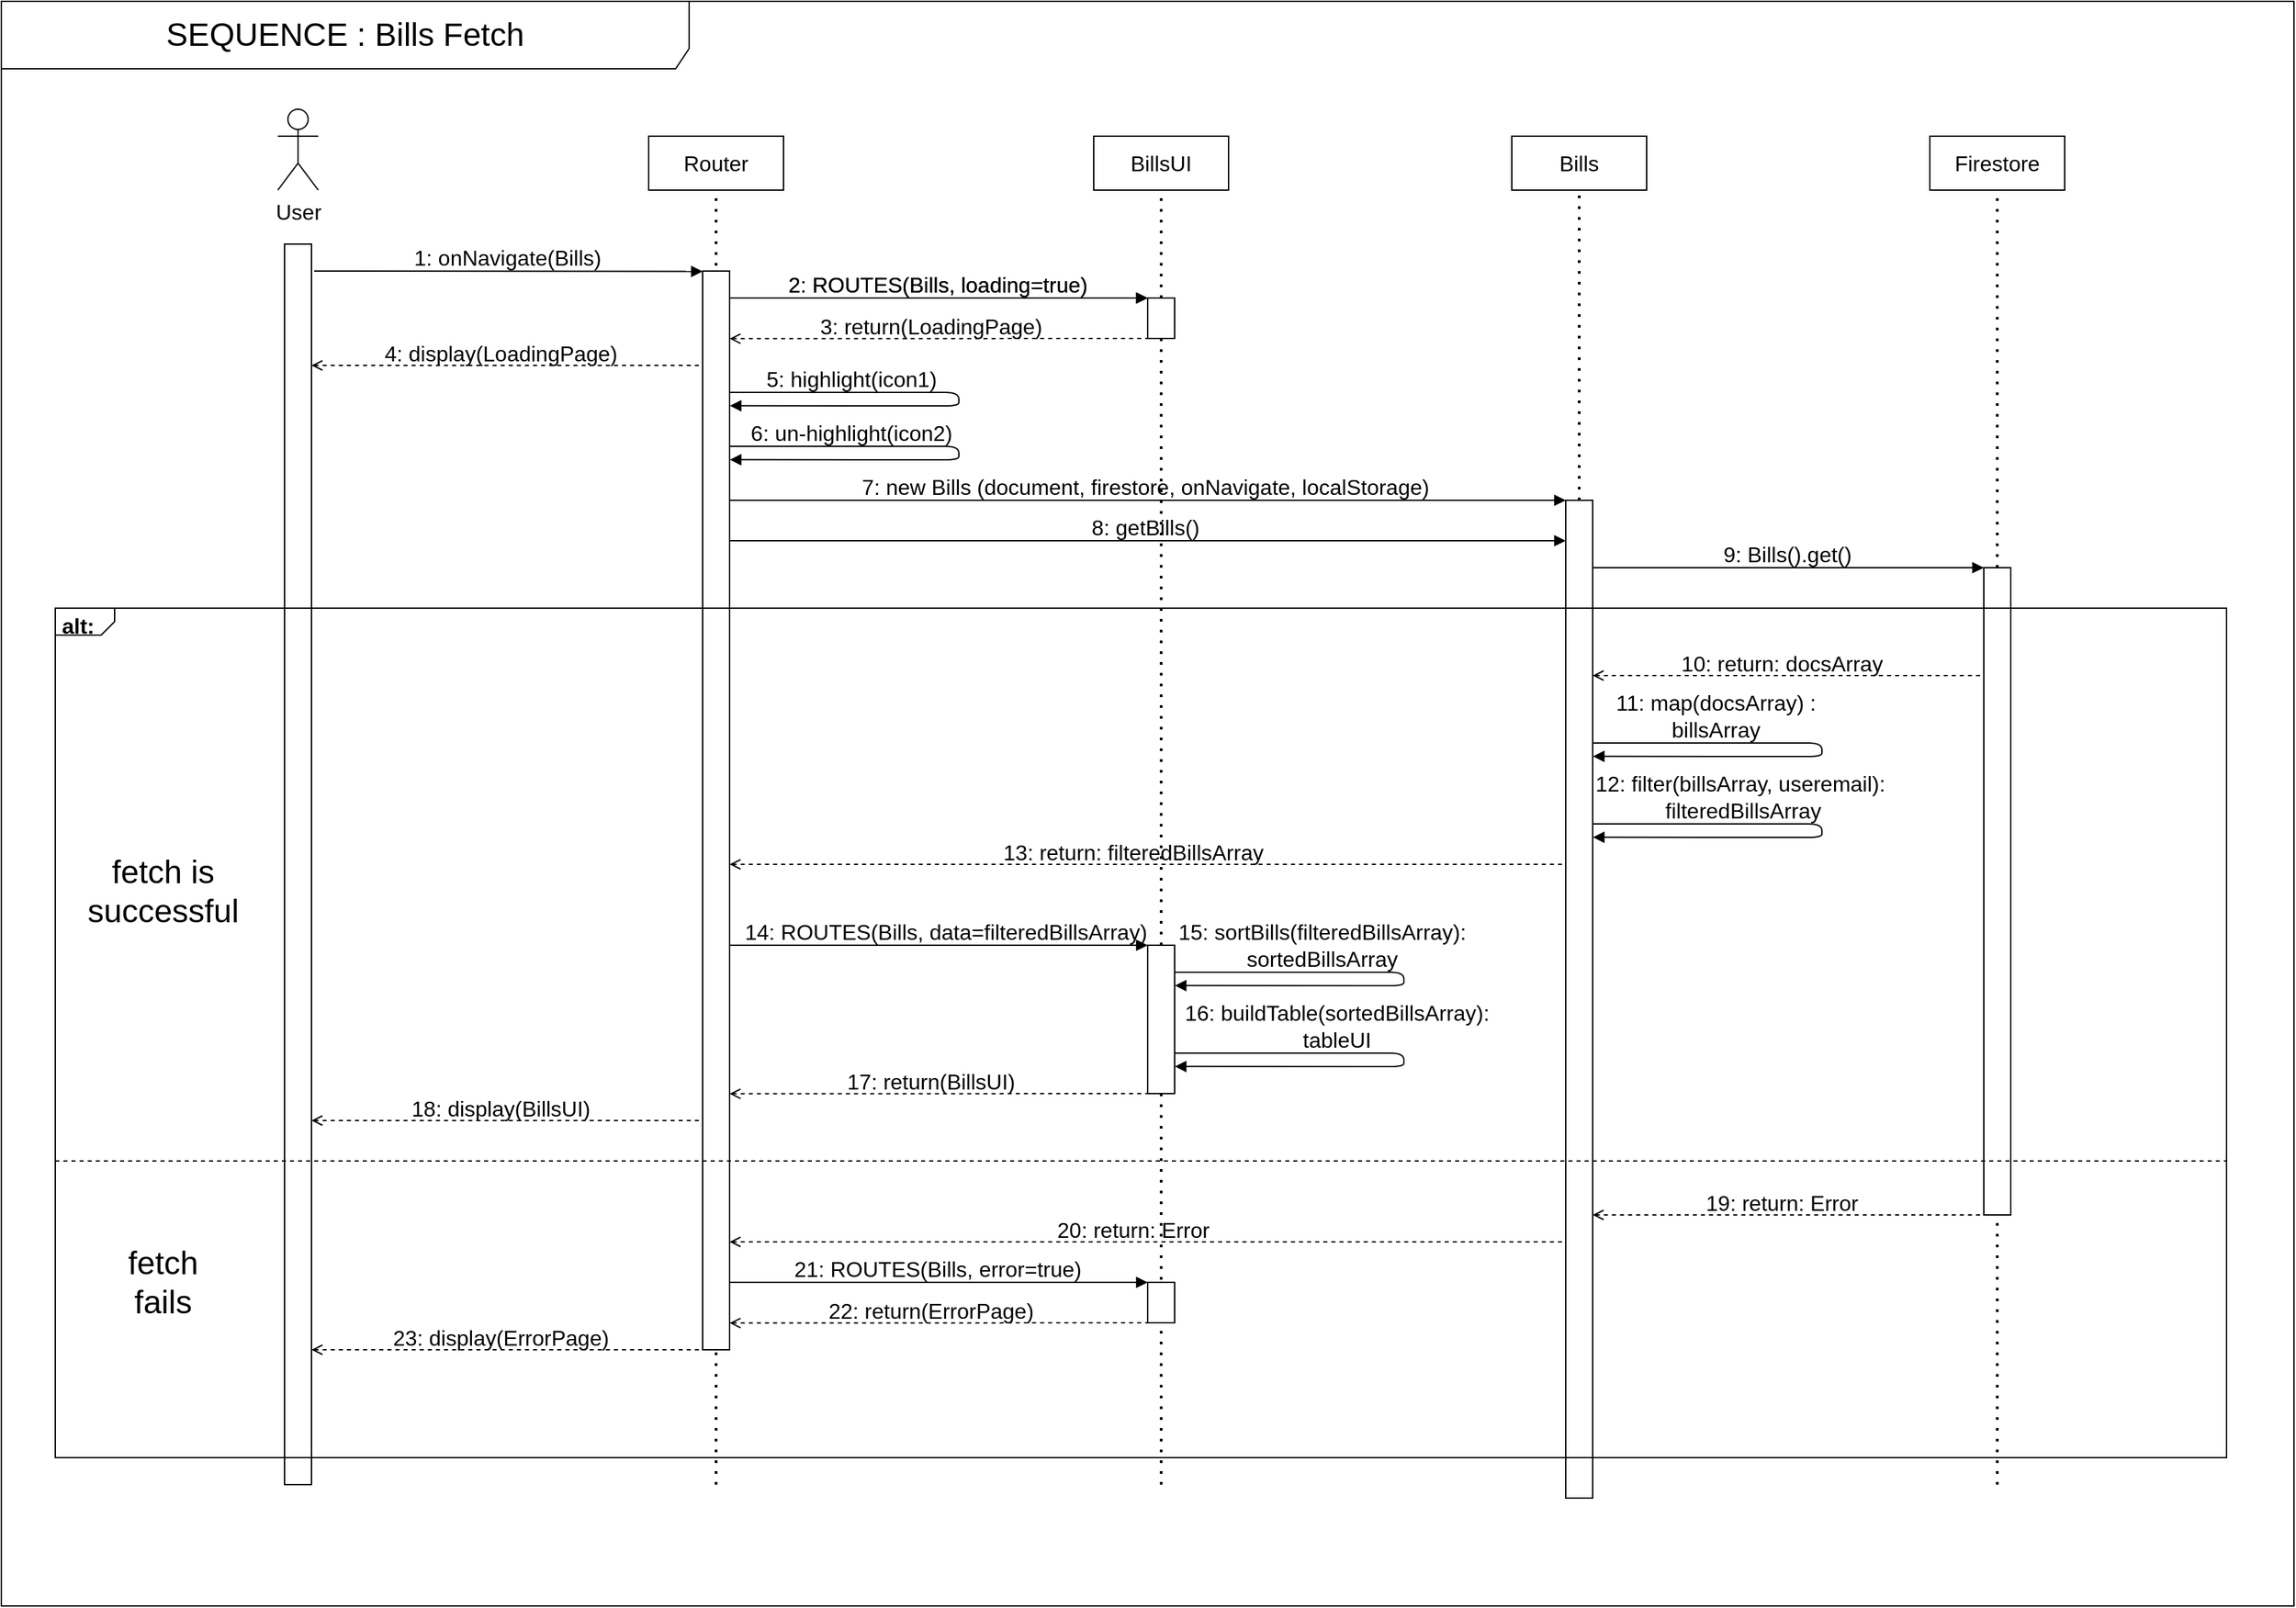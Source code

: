 <mxfile>
    <diagram name="Bills-fetch" id="aCVcKWmAXd1vZPHAs0wq">
        <mxGraphModel dx="2648" dy="1826" grid="1" gridSize="10" guides="1" tooltips="1" connect="1" arrows="1" fold="1" page="0" pageScale="1" pageWidth="827" pageHeight="1169" math="0" shadow="0">
            <root>
                <mxCell id="gkQcyCeEjd9TKuvPlsU2-0"/>
                <mxCell id="gkQcyCeEjd9TKuvPlsU2-1" parent="gkQcyCeEjd9TKuvPlsU2-0"/>
                <mxCell id="gkQcyCeEjd9TKuvPlsU2-3" value="" style="endArrow=none;dashed=1;html=1;dashPattern=1 3;strokeWidth=2;fontSize=16;entryX=0.5;entryY=1;entryDx=0;entryDy=0;exitX=0.5;exitY=1;exitDx=0;exitDy=0;" edge="1" parent="gkQcyCeEjd9TKuvPlsU2-1" source="TjpcAfaxa1mY88FZ7-ma-4">
                    <mxGeometry width="50" height="50" relative="1" as="geometry">
                        <mxPoint x="1330" y="1040" as="sourcePoint"/>
                        <mxPoint x="1330" y="81.0" as="targetPoint"/>
                    </mxGeometry>
                </mxCell>
                <mxCell id="gkQcyCeEjd9TKuvPlsU2-6" value="" style="endArrow=none;dashed=1;html=1;dashPattern=1 3;strokeWidth=2;fontSize=16;entryX=0.5;entryY=1;entryDx=0;entryDy=0;" edge="1" parent="gkQcyCeEjd9TKuvPlsU2-1" target="gkQcyCeEjd9TKuvPlsU2-9">
                    <mxGeometry width="50" height="50" relative="1" as="geometry">
                        <mxPoint x="380" y="1040" as="sourcePoint"/>
                        <mxPoint x="470" y="230" as="targetPoint"/>
                    </mxGeometry>
                </mxCell>
                <mxCell id="gkQcyCeEjd9TKuvPlsU2-7" value="" style="rounded=0;whiteSpace=wrap;html=1;" vertex="1" parent="gkQcyCeEjd9TKuvPlsU2-1">
                    <mxGeometry x="60" y="120" width="20" height="920" as="geometry"/>
                </mxCell>
                <mxCell id="gkQcyCeEjd9TKuvPlsU2-13" value="" style="rounded=0;whiteSpace=wrap;html=1;" vertex="1" parent="gkQcyCeEjd9TKuvPlsU2-1">
                    <mxGeometry x="370" y="140" width="20" height="800" as="geometry"/>
                </mxCell>
                <mxCell id="gkQcyCeEjd9TKuvPlsU2-57" value="" style="rounded=0;whiteSpace=wrap;html=1;" vertex="1" parent="gkQcyCeEjd9TKuvPlsU2-1">
                    <mxGeometry x="1010" y="310" width="20" height="740" as="geometry"/>
                </mxCell>
                <mxCell id="TjpcAfaxa1mY88FZ7-ma-4" value="" style="rounded=0;whiteSpace=wrap;html=1;" vertex="1" parent="gkQcyCeEjd9TKuvPlsU2-1">
                    <mxGeometry x="1320" y="360" width="20" height="480" as="geometry"/>
                </mxCell>
                <mxCell id="gkQcyCeEjd9TKuvPlsU2-2" value="SEQUENCE : Bills Fetch" style="shape=umlFrame;whiteSpace=wrap;html=1;fillColor=none;fontSize=24;width=510;height=50;connectable=0;allowArrows=0;labelBackgroundColor=none;" vertex="1" parent="gkQcyCeEjd9TKuvPlsU2-1">
                    <mxGeometry x="-150" y="-60" width="1700" height="1190" as="geometry"/>
                </mxCell>
                <mxCell id="ihu14AswadV1YmAAInn0-0" value="&lt;p style=&quot;margin: 0px ; margin-top: 4px ; margin-left: 5px ; text-align: left&quot;&gt;&lt;b&gt;alt:&amp;nbsp;&lt;/b&gt;&lt;/p&gt;" style="html=1;shape=mxgraph.sysml.package;overflow=fill;labelX=44;align=left;spacingLeft=5;verticalAlign=top;spacingTop=-3;fontSize=16;fillColor=none;connectable=0;allowArrows=0;" vertex="1" parent="gkQcyCeEjd9TKuvPlsU2-1">
                    <mxGeometry x="-110" y="390" width="1610" height="630" as="geometry"/>
                </mxCell>
                <mxCell id="gkQcyCeEjd9TKuvPlsU2-8" value="User" style="shape=umlActor;verticalLabelPosition=bottom;verticalAlign=top;html=1;outlineConnect=0;fontSize=16;" vertex="1" parent="gkQcyCeEjd9TKuvPlsU2-1">
                    <mxGeometry x="55" y="20" width="30" height="60" as="geometry"/>
                </mxCell>
                <mxCell id="gkQcyCeEjd9TKuvPlsU2-9" value="Router" style="rounded=0;whiteSpace=wrap;html=1;fontSize=16;" vertex="1" parent="gkQcyCeEjd9TKuvPlsU2-1">
                    <mxGeometry x="330" y="40" width="100" height="40" as="geometry"/>
                </mxCell>
                <mxCell id="gkQcyCeEjd9TKuvPlsU2-10" value="BillsUI" style="rounded=0;whiteSpace=wrap;html=1;fontSize=16;" vertex="1" parent="gkQcyCeEjd9TKuvPlsU2-1">
                    <mxGeometry x="660" y="40" width="100" height="40" as="geometry"/>
                </mxCell>
                <mxCell id="gkQcyCeEjd9TKuvPlsU2-11" value="" style="endArrow=none;dashed=1;html=1;dashPattern=1 3;strokeWidth=2;fontSize=16;entryX=0.5;entryY=1;entryDx=0;entryDy=0;" edge="1" parent="gkQcyCeEjd9TKuvPlsU2-1">
                    <mxGeometry width="50" height="50" relative="1" as="geometry">
                        <mxPoint x="710" y="1040" as="sourcePoint"/>
                        <mxPoint x="710" y="81" as="targetPoint"/>
                    </mxGeometry>
                </mxCell>
                <mxCell id="gkQcyCeEjd9TKuvPlsU2-12" value="1: onNavigate(Bills)" style="endArrow=block;html=1;fontSize=16;labelBackgroundColor=none;entryX=0;entryY=0.143;entryDx=0;entryDy=0;entryPerimeter=0;endFill=1;" edge="1" parent="gkQcyCeEjd9TKuvPlsU2-1">
                    <mxGeometry x="-0.006" y="10" width="50" height="50" relative="1" as="geometry">
                        <mxPoint x="82" y="140" as="sourcePoint"/>
                        <mxPoint x="370" y="140.3" as="targetPoint"/>
                        <mxPoint as="offset"/>
                    </mxGeometry>
                </mxCell>
                <mxCell id="gkQcyCeEjd9TKuvPlsU2-14" value="" style="rounded=0;whiteSpace=wrap;html=1;" vertex="1" parent="gkQcyCeEjd9TKuvPlsU2-1">
                    <mxGeometry x="700" y="160" width="20" height="30" as="geometry"/>
                </mxCell>
                <mxCell id="gkQcyCeEjd9TKuvPlsU2-19" value="Bills" style="rounded=0;whiteSpace=wrap;html=1;fontSize=16;" vertex="1" parent="gkQcyCeEjd9TKuvPlsU2-1">
                    <mxGeometry x="970" y="40" width="100" height="40" as="geometry"/>
                </mxCell>
                <mxCell id="gkQcyCeEjd9TKuvPlsU2-20" value="" style="endArrow=none;dashed=1;html=1;dashPattern=1 3;strokeWidth=2;fontSize=16;entryX=0.5;entryY=1;entryDx=0;entryDy=0;" edge="1" parent="gkQcyCeEjd9TKuvPlsU2-1" source="gkQcyCeEjd9TKuvPlsU2-57">
                    <mxGeometry width="50" height="50" relative="1" as="geometry">
                        <mxPoint x="1020" y="940" as="sourcePoint"/>
                        <mxPoint x="1020" y="81.0" as="targetPoint"/>
                    </mxGeometry>
                </mxCell>
                <mxCell id="gkQcyCeEjd9TKuvPlsU2-21" value="Firestore" style="rounded=0;whiteSpace=wrap;html=1;fontSize=16;" vertex="1" parent="gkQcyCeEjd9TKuvPlsU2-1">
                    <mxGeometry x="1280" y="40" width="100" height="40" as="geometry"/>
                </mxCell>
                <mxCell id="gkQcyCeEjd9TKuvPlsU2-22" value="2: ROUTES(Bills, loading=true)" style="endArrow=block;html=1;fontSize=16;labelBackgroundColor=none;endFill=1;" edge="1" parent="gkQcyCeEjd9TKuvPlsU2-1">
                    <mxGeometry x="-0.006" y="10" width="50" height="50" relative="1" as="geometry">
                        <mxPoint x="390" y="160" as="sourcePoint"/>
                        <mxPoint x="700" y="160" as="targetPoint"/>
                        <mxPoint as="offset"/>
                    </mxGeometry>
                </mxCell>
                <mxCell id="gkQcyCeEjd9TKuvPlsU2-58" value="" style="endArrow=none;dashed=1;html=1;dashPattern=1 3;strokeWidth=2;fontSize=16;entryX=0.5;entryY=1;entryDx=0;entryDy=0;" edge="1" parent="gkQcyCeEjd9TKuvPlsU2-1" target="gkQcyCeEjd9TKuvPlsU2-57">
                    <mxGeometry width="50" height="50" relative="1" as="geometry">
                        <mxPoint x="1020" y="1050" as="sourcePoint"/>
                        <mxPoint x="1020" y="81.0" as="targetPoint"/>
                    </mxGeometry>
                </mxCell>
                <mxCell id="6xlmYMKB8B46djS7HZwK-0" value="3: return(LoadingPage)" style="endArrow=none;html=1;fontSize=16;labelBackgroundColor=none;endFill=0;startArrow=open;startFill=0;dashed=1;" edge="1" parent="gkQcyCeEjd9TKuvPlsU2-1">
                    <mxGeometry x="-0.032" y="9" width="50" height="50" relative="1" as="geometry">
                        <mxPoint x="390" y="190.18" as="sourcePoint"/>
                        <mxPoint x="700" y="190" as="targetPoint"/>
                        <mxPoint x="-1" as="offset"/>
                    </mxGeometry>
                </mxCell>
                <mxCell id="6xlmYMKB8B46djS7HZwK-2" value="4: display(LoadingPage)" style="endArrow=none;html=1;fontSize=16;labelBackgroundColor=none;endFill=0;startArrow=open;startFill=0;dashed=1;" edge="1" parent="gkQcyCeEjd9TKuvPlsU2-1">
                    <mxGeometry x="-0.032" y="9" width="50" height="50" relative="1" as="geometry">
                        <mxPoint x="80" y="210" as="sourcePoint"/>
                        <mxPoint x="370" y="210" as="targetPoint"/>
                        <mxPoint x="-1" as="offset"/>
                    </mxGeometry>
                </mxCell>
                <mxCell id="TjpcAfaxa1mY88FZ7-ma-0" value="5: highlight(icon1)" style="endArrow=block;html=1;fontSize=16;exitX=1;exitY=0.25;exitDx=0;exitDy=0;labelBackgroundColor=none;entryX=1.008;entryY=0.399;entryDx=0;entryDy=0;endFill=1;entryPerimeter=0;" edge="1" parent="gkQcyCeEjd9TKuvPlsU2-1">
                    <mxGeometry x="-0.485" y="10" width="50" height="50" relative="1" as="geometry">
                        <mxPoint x="390" y="230" as="sourcePoint"/>
                        <mxPoint x="390.16" y="239.9" as="targetPoint"/>
                        <mxPoint as="offset"/>
                        <Array as="points">
                            <mxPoint x="560" y="230"/>
                            <mxPoint x="560" y="240"/>
                        </Array>
                    </mxGeometry>
                </mxCell>
                <mxCell id="TjpcAfaxa1mY88FZ7-ma-1" value="6: un-highlight(icon2)" style="endArrow=block;html=1;fontSize=16;exitX=1;exitY=0.25;exitDx=0;exitDy=0;labelBackgroundColor=none;entryX=1.008;entryY=0.399;entryDx=0;entryDy=0;endFill=1;entryPerimeter=0;" edge="1" parent="gkQcyCeEjd9TKuvPlsU2-1">
                    <mxGeometry x="-0.485" y="10" width="50" height="50" relative="1" as="geometry">
                        <mxPoint x="390" y="270" as="sourcePoint"/>
                        <mxPoint x="390.16" y="279.9" as="targetPoint"/>
                        <mxPoint as="offset"/>
                        <Array as="points">
                            <mxPoint x="560" y="270"/>
                            <mxPoint x="560" y="280"/>
                        </Array>
                    </mxGeometry>
                </mxCell>
                <mxCell id="TjpcAfaxa1mY88FZ7-ma-2" value="7: new Bills (document, firestore, onNavigate, localStorage)" style="endArrow=block;html=1;fontSize=16;labelBackgroundColor=none;endFill=1;" edge="1" parent="gkQcyCeEjd9TKuvPlsU2-1">
                    <mxGeometry x="-0.006" y="10" width="50" height="50" relative="1" as="geometry">
                        <mxPoint x="390" y="310" as="sourcePoint"/>
                        <mxPoint x="1010" y="310" as="targetPoint"/>
                        <mxPoint as="offset"/>
                    </mxGeometry>
                </mxCell>
                <mxCell id="TjpcAfaxa1mY88FZ7-ma-3" value="8: getBills()" style="endArrow=block;html=1;fontSize=16;labelBackgroundColor=none;endFill=1;" edge="1" parent="gkQcyCeEjd9TKuvPlsU2-1">
                    <mxGeometry x="-0.006" y="10" width="50" height="50" relative="1" as="geometry">
                        <mxPoint x="390" y="340" as="sourcePoint"/>
                        <mxPoint x="1010" y="340" as="targetPoint"/>
                        <mxPoint as="offset"/>
                    </mxGeometry>
                </mxCell>
                <mxCell id="TjpcAfaxa1mY88FZ7-ma-5" value="" style="endArrow=none;dashed=1;html=1;dashPattern=1 3;strokeWidth=2;fontSize=16;entryX=0.5;entryY=1;entryDx=0;entryDy=0;exitX=0.5;exitY=1;exitDx=0;exitDy=0;" edge="1" parent="gkQcyCeEjd9TKuvPlsU2-1" target="TjpcAfaxa1mY88FZ7-ma-4">
                    <mxGeometry width="50" height="50" relative="1" as="geometry">
                        <mxPoint x="1330" y="1040" as="sourcePoint"/>
                        <mxPoint x="1330" y="81.0" as="targetPoint"/>
                    </mxGeometry>
                </mxCell>
                <mxCell id="TjpcAfaxa1mY88FZ7-ma-7" value="10: return: docsArray" style="endArrow=none;html=1;fontSize=16;labelBackgroundColor=none;endFill=0;startArrow=open;startFill=0;dashed=1;" edge="1" parent="gkQcyCeEjd9TKuvPlsU2-1">
                    <mxGeometry x="-0.032" y="9" width="50" height="50" relative="1" as="geometry">
                        <mxPoint x="1030" y="440" as="sourcePoint"/>
                        <mxPoint x="1320" y="440" as="targetPoint"/>
                        <mxPoint x="-1" as="offset"/>
                    </mxGeometry>
                </mxCell>
                <mxCell id="TjpcAfaxa1mY88FZ7-ma-8" value="9: Bills().get()" style="endArrow=block;html=1;fontSize=16;labelBackgroundColor=none;endFill=1;" edge="1" parent="gkQcyCeEjd9TKuvPlsU2-1">
                    <mxGeometry x="-0.006" y="10" width="50" height="50" relative="1" as="geometry">
                        <mxPoint x="1030" y="360" as="sourcePoint"/>
                        <mxPoint x="1320" y="360" as="targetPoint"/>
                        <mxPoint as="offset"/>
                    </mxGeometry>
                </mxCell>
                <mxCell id="TjpcAfaxa1mY88FZ7-ma-9" value="11: map(docsArray) :&lt;br&gt;billsArray" style="endArrow=block;html=1;fontSize=16;exitX=1;exitY=0.25;exitDx=0;exitDy=0;labelBackgroundColor=none;entryX=1.008;entryY=0.399;entryDx=0;entryDy=0;endFill=1;entryPerimeter=0;" edge="1" parent="gkQcyCeEjd9TKuvPlsU2-1">
                    <mxGeometry x="-0.485" y="20" width="50" height="50" relative="1" as="geometry">
                        <mxPoint x="1030" y="490" as="sourcePoint"/>
                        <mxPoint x="1030.16" y="499.9" as="targetPoint"/>
                        <mxPoint x="1" as="offset"/>
                        <Array as="points">
                            <mxPoint x="1200" y="490"/>
                            <mxPoint x="1200" y="500"/>
                        </Array>
                    </mxGeometry>
                </mxCell>
                <mxCell id="TjpcAfaxa1mY88FZ7-ma-10" value="12: filter(billsArray, useremail):&lt;br&gt;&amp;nbsp;filteredBillsArray" style="endArrow=block;html=1;fontSize=16;exitX=1;exitY=0.25;exitDx=0;exitDy=0;labelBackgroundColor=none;entryX=1.008;entryY=0.399;entryDx=0;entryDy=0;endFill=1;entryPerimeter=0;" edge="1" parent="gkQcyCeEjd9TKuvPlsU2-1">
                    <mxGeometry x="-0.371" y="20" width="50" height="50" relative="1" as="geometry">
                        <mxPoint x="1030" y="550" as="sourcePoint"/>
                        <mxPoint x="1030.16" y="559.9" as="targetPoint"/>
                        <mxPoint x="-1" as="offset"/>
                        <Array as="points">
                            <mxPoint x="1200" y="550"/>
                            <mxPoint x="1200" y="560"/>
                        </Array>
                    </mxGeometry>
                </mxCell>
                <mxCell id="g9K8S_amUMdCwNFknbxP-0" value="13: return: filteredBillsArray" style="endArrow=none;html=1;fontSize=16;labelBackgroundColor=none;endFill=0;startArrow=open;startFill=0;dashed=1;" edge="1" parent="gkQcyCeEjd9TKuvPlsU2-1">
                    <mxGeometry x="-0.032" y="9" width="50" height="50" relative="1" as="geometry">
                        <mxPoint x="390" y="580" as="sourcePoint"/>
                        <mxPoint x="1010" y="580" as="targetPoint"/>
                        <mxPoint x="-1" as="offset"/>
                    </mxGeometry>
                </mxCell>
                <mxCell id="g9K8S_amUMdCwNFknbxP-1" value="" style="rounded=0;whiteSpace=wrap;html=1;" vertex="1" parent="gkQcyCeEjd9TKuvPlsU2-1">
                    <mxGeometry x="700" y="640" width="20" height="110" as="geometry"/>
                </mxCell>
                <mxCell id="g9K8S_amUMdCwNFknbxP-2" value="14: ROUTES(Bills, data=filteredBillsArray)" style="endArrow=block;html=1;fontSize=16;labelBackgroundColor=none;endFill=1;" edge="1" parent="gkQcyCeEjd9TKuvPlsU2-1">
                    <mxGeometry x="0.032" y="10" width="50" height="50" relative="1" as="geometry">
                        <mxPoint x="390" y="640.0" as="sourcePoint"/>
                        <mxPoint x="700" y="640.0" as="targetPoint"/>
                        <mxPoint as="offset"/>
                    </mxGeometry>
                </mxCell>
                <mxCell id="g9K8S_amUMdCwNFknbxP-3" value="17: return(BillsUI)" style="endArrow=none;html=1;fontSize=16;labelBackgroundColor=none;endFill=0;startArrow=open;startFill=0;dashed=1;" edge="1" parent="gkQcyCeEjd9TKuvPlsU2-1">
                    <mxGeometry x="-0.032" y="9" width="50" height="50" relative="1" as="geometry">
                        <mxPoint x="390" y="750.18" as="sourcePoint"/>
                        <mxPoint x="700" y="750.0" as="targetPoint"/>
                        <mxPoint x="-1" as="offset"/>
                    </mxGeometry>
                </mxCell>
                <mxCell id="g9K8S_amUMdCwNFknbxP-5" value="15: sortBills(filteredBillsArray):&lt;br&gt;sortedBillsArray" style="endArrow=block;html=1;fontSize=16;exitX=1;exitY=0.25;exitDx=0;exitDy=0;labelBackgroundColor=none;entryX=1.008;entryY=0.399;entryDx=0;entryDy=0;endFill=1;entryPerimeter=0;" edge="1" parent="gkQcyCeEjd9TKuvPlsU2-1">
                    <mxGeometry x="-0.371" y="20" width="50" height="50" relative="1" as="geometry">
                        <mxPoint x="720" y="660.0" as="sourcePoint"/>
                        <mxPoint x="720.16" y="669.9" as="targetPoint"/>
                        <mxPoint x="-1" as="offset"/>
                        <Array as="points">
                            <mxPoint x="890" y="660"/>
                            <mxPoint x="890" y="670"/>
                        </Array>
                    </mxGeometry>
                </mxCell>
                <mxCell id="g9K8S_amUMdCwNFknbxP-6" value="16: buildTable(sortedBillsArray):&lt;br&gt;tableUI" style="endArrow=block;html=1;fontSize=16;exitX=1;exitY=0.25;exitDx=0;exitDy=0;labelBackgroundColor=none;entryX=1.008;entryY=0.399;entryDx=0;entryDy=0;endFill=1;entryPerimeter=0;" edge="1" parent="gkQcyCeEjd9TKuvPlsU2-1">
                    <mxGeometry x="-0.314" y="20" width="50" height="50" relative="1" as="geometry">
                        <mxPoint x="720" y="720" as="sourcePoint"/>
                        <mxPoint x="720.16" y="729.9" as="targetPoint"/>
                        <mxPoint as="offset"/>
                        <Array as="points">
                            <mxPoint x="890" y="720"/>
                            <mxPoint x="890" y="730"/>
                        </Array>
                    </mxGeometry>
                </mxCell>
                <mxCell id="g9K8S_amUMdCwNFknbxP-7" value="18: display(BillsUI)" style="endArrow=none;html=1;fontSize=16;labelBackgroundColor=none;endFill=0;startArrow=open;startFill=0;dashed=1;" edge="1" parent="gkQcyCeEjd9TKuvPlsU2-1">
                    <mxGeometry x="-0.032" y="9" width="50" height="50" relative="1" as="geometry">
                        <mxPoint x="80" y="770" as="sourcePoint"/>
                        <mxPoint x="370" y="770" as="targetPoint"/>
                        <mxPoint x="-1" as="offset"/>
                    </mxGeometry>
                </mxCell>
                <mxCell id="g9K8S_amUMdCwNFknbxP-10" value="19: return: Error" style="endArrow=none;html=1;fontSize=16;labelBackgroundColor=none;endFill=0;startArrow=open;startFill=0;dashed=1;" edge="1" parent="gkQcyCeEjd9TKuvPlsU2-1">
                    <mxGeometry x="-0.032" y="9" width="50" height="50" relative="1" as="geometry">
                        <mxPoint x="1030" y="840" as="sourcePoint"/>
                        <mxPoint x="1320" y="840" as="targetPoint"/>
                        <mxPoint x="-1" as="offset"/>
                    </mxGeometry>
                </mxCell>
                <mxCell id="g9K8S_amUMdCwNFknbxP-11" value="20: return: Error" style="endArrow=none;html=1;fontSize=16;labelBackgroundColor=none;endFill=0;startArrow=open;startFill=0;dashed=1;" edge="1" parent="gkQcyCeEjd9TKuvPlsU2-1">
                    <mxGeometry x="-0.032" y="9" width="50" height="50" relative="1" as="geometry">
                        <mxPoint x="390" y="860" as="sourcePoint"/>
                        <mxPoint x="1010" y="860" as="targetPoint"/>
                        <mxPoint x="-1" as="offset"/>
                    </mxGeometry>
                </mxCell>
                <mxCell id="g9K8S_amUMdCwNFknbxP-13" value="2: ROUTES(Bills, loading=true)" style="endArrow=block;html=1;fontSize=16;labelBackgroundColor=none;endFill=1;" edge="1" parent="gkQcyCeEjd9TKuvPlsU2-1">
                    <mxGeometry x="-0.006" y="10" width="50" height="50" relative="1" as="geometry">
                        <mxPoint x="390" y="160" as="sourcePoint"/>
                        <mxPoint x="700" y="160" as="targetPoint"/>
                        <mxPoint as="offset"/>
                    </mxGeometry>
                </mxCell>
                <mxCell id="g9K8S_amUMdCwNFknbxP-14" value="" style="rounded=0;whiteSpace=wrap;html=1;" vertex="1" parent="gkQcyCeEjd9TKuvPlsU2-1">
                    <mxGeometry x="700" y="890" width="20" height="30" as="geometry"/>
                </mxCell>
                <mxCell id="g9K8S_amUMdCwNFknbxP-15" value="22: return(ErrorPage)" style="endArrow=none;html=1;fontSize=16;labelBackgroundColor=none;endFill=0;startArrow=open;startFill=0;dashed=1;" edge="1" parent="gkQcyCeEjd9TKuvPlsU2-1">
                    <mxGeometry x="-0.032" y="9" width="50" height="50" relative="1" as="geometry">
                        <mxPoint x="390" y="920.18" as="sourcePoint"/>
                        <mxPoint x="700" y="920" as="targetPoint"/>
                        <mxPoint x="-1" as="offset"/>
                    </mxGeometry>
                </mxCell>
                <mxCell id="g9K8S_amUMdCwNFknbxP-16" value="23: display(ErrorPage)" style="endArrow=none;html=1;fontSize=16;labelBackgroundColor=none;endFill=0;startArrow=open;startFill=0;dashed=1;" edge="1" parent="gkQcyCeEjd9TKuvPlsU2-1">
                    <mxGeometry x="-0.032" y="9" width="50" height="50" relative="1" as="geometry">
                        <mxPoint x="80" y="940" as="sourcePoint"/>
                        <mxPoint x="370" y="940" as="targetPoint"/>
                        <mxPoint x="-1" as="offset"/>
                    </mxGeometry>
                </mxCell>
                <mxCell id="g9K8S_amUMdCwNFknbxP-17" value="21: ROUTES(Bills, error=true)" style="endArrow=block;html=1;fontSize=16;labelBackgroundColor=none;endFill=1;" edge="1" parent="gkQcyCeEjd9TKuvPlsU2-1">
                    <mxGeometry x="-0.006" y="10" width="50" height="50" relative="1" as="geometry">
                        <mxPoint x="390" y="890" as="sourcePoint"/>
                        <mxPoint x="700" y="890" as="targetPoint"/>
                        <mxPoint as="offset"/>
                    </mxGeometry>
                </mxCell>
                <mxCell id="g9K8S_amUMdCwNFknbxP-21" value="" style="endArrow=none;dashed=1;html=1;" edge="1" parent="gkQcyCeEjd9TKuvPlsU2-1">
                    <mxGeometry width="50" height="50" relative="1" as="geometry">
                        <mxPoint x="-110" y="800" as="sourcePoint"/>
                        <mxPoint x="1500" y="800" as="targetPoint"/>
                    </mxGeometry>
                </mxCell>
                <mxCell id="g9K8S_amUMdCwNFknbxP-22" value="fetch is successful" style="text;html=1;strokeColor=none;fillColor=none;align=center;verticalAlign=middle;whiteSpace=wrap;rounded=0;fontSize=24;" vertex="1" parent="gkQcyCeEjd9TKuvPlsU2-1">
                    <mxGeometry x="-50" y="590" width="40" height="20" as="geometry"/>
                </mxCell>
                <mxCell id="g9K8S_amUMdCwNFknbxP-24" value="fetch fails" style="text;html=1;strokeColor=none;fillColor=none;align=center;verticalAlign=middle;whiteSpace=wrap;rounded=0;fontSize=24;" vertex="1" parent="gkQcyCeEjd9TKuvPlsU2-1">
                    <mxGeometry x="-50" y="880" width="40" height="20" as="geometry"/>
                </mxCell>
            </root>
        </mxGraphModel>
    </diagram>
    <diagram id="ZmOiIIuocN6up_GHvPY0" name="User-login">
        <mxGraphModel dx="2273" dy="1588" grid="1" gridSize="10" guides="1" tooltips="1" connect="1" arrows="1" fold="1" page="0" pageScale="1" pageWidth="827" pageHeight="1169" math="0" shadow="0">
            <root>
                <mxCell id="PdPnl8OcY0AH9zLTeRle-0"/>
                <mxCell id="PdPnl8OcY0AH9zLTeRle-1" parent="PdPnl8OcY0AH9zLTeRle-0"/>
                <mxCell id="PdPnl8OcY0AH9zLTeRle-5" value="LOW LEVEL : USER LOGIN" style="shape=umlFrame;whiteSpace=wrap;html=1;fillColor=none;fontSize=24;width=510;height=50;connectable=0;allowArrows=0;labelBackgroundColor=none;" parent="PdPnl8OcY0AH9zLTeRle-1" vertex="1">
                    <mxGeometry x="-110" y="-100" width="1880" height="1190" as="geometry"/>
                </mxCell>
                <mxCell id="PdPnl8OcY0AH9zLTeRle-35" value="" style="endArrow=none;dashed=1;html=1;dashPattern=1 3;strokeWidth=2;fontSize=16;entryX=0.5;entryY=1;entryDx=0;entryDy=0;exitX=0.5;exitY=1;exitDx=0;exitDy=0;" parent="PdPnl8OcY0AH9zLTeRle-1" source="hBavTMVIUUTpDoz1ay88-35" edge="1">
                    <mxGeometry width="50" height="50" relative="1" as="geometry">
                        <mxPoint x="1330" y="1010" as="sourcePoint"/>
                        <mxPoint x="1330" y="81.0" as="targetPoint"/>
                    </mxGeometry>
                </mxCell>
                <mxCell id="hBavTMVIUUTpDoz1ay88-31" value="" style="rounded=0;whiteSpace=wrap;html=1;" parent="PdPnl8OcY0AH9zLTeRle-1" vertex="1">
                    <mxGeometry x="1320" y="730" width="20" height="160" as="geometry"/>
                </mxCell>
                <mxCell id="hBavTMVIUUTpDoz1ay88-24" value="" style="endArrow=none;dashed=1;html=1;dashPattern=1 3;strokeWidth=2;fontSize=16;entryX=0.5;entryY=1;entryDx=0;entryDy=0;" parent="PdPnl8OcY0AH9zLTeRle-1" edge="1">
                    <mxGeometry width="50" height="50" relative="1" as="geometry">
                        <mxPoint x="1680" y="1040" as="sourcePoint"/>
                        <mxPoint x="1680" y="81.0" as="targetPoint"/>
                    </mxGeometry>
                </mxCell>
                <mxCell id="PdPnl8OcY0AH9zLTeRle-2" value="" style="endArrow=none;dashed=1;html=1;dashPattern=1 3;strokeWidth=2;fontSize=16;entryX=0.5;entryY=1;entryDx=0;entryDy=0;" parent="PdPnl8OcY0AH9zLTeRle-1" target="PdPnl8OcY0AH9zLTeRle-8" edge="1">
                    <mxGeometry width="50" height="50" relative="1" as="geometry">
                        <mxPoint x="380" y="1040" as="sourcePoint"/>
                        <mxPoint x="470" y="230" as="targetPoint"/>
                    </mxGeometry>
                </mxCell>
                <mxCell id="PdPnl8OcY0AH9zLTeRle-3" value="" style="rounded=0;whiteSpace=wrap;html=1;" parent="PdPnl8OcY0AH9zLTeRle-1" vertex="1">
                    <mxGeometry x="60" y="120" width="20" height="920" as="geometry"/>
                </mxCell>
                <mxCell id="PdPnl8OcY0AH9zLTeRle-7" value="User" style="shape=umlActor;verticalLabelPosition=bottom;verticalAlign=top;html=1;outlineConnect=0;fontSize=16;" parent="PdPnl8OcY0AH9zLTeRle-1" vertex="1">
                    <mxGeometry x="55" y="20" width="30" height="60" as="geometry"/>
                </mxCell>
                <mxCell id="PdPnl8OcY0AH9zLTeRle-8" value="Router" style="rounded=0;whiteSpace=wrap;html=1;fontSize=16;" parent="PdPnl8OcY0AH9zLTeRle-1" vertex="1">
                    <mxGeometry x="330" y="40" width="100" height="40" as="geometry"/>
                </mxCell>
                <mxCell id="PdPnl8OcY0AH9zLTeRle-9" value="Login" style="rounded=0;whiteSpace=wrap;html=1;fontSize=16;" parent="PdPnl8OcY0AH9zLTeRle-1" vertex="1">
                    <mxGeometry x="660" y="40" width="100" height="40" as="geometry"/>
                </mxCell>
                <mxCell id="PdPnl8OcY0AH9zLTeRle-10" value="" style="endArrow=none;dashed=1;html=1;dashPattern=1 3;strokeWidth=2;fontSize=16;entryX=0.5;entryY=1;entryDx=0;entryDy=0;" parent="PdPnl8OcY0AH9zLTeRle-1" edge="1">
                    <mxGeometry width="50" height="50" relative="1" as="geometry">
                        <mxPoint x="710" y="1040" as="sourcePoint"/>
                        <mxPoint x="710" y="81" as="targetPoint"/>
                    </mxGeometry>
                </mxCell>
                <mxCell id="PdPnl8OcY0AH9zLTeRle-11" value="1: navigate to the homepage" style="endArrow=block;html=1;fontSize=16;labelBackgroundColor=none;entryX=0;entryY=0.143;entryDx=0;entryDy=0;entryPerimeter=0;endFill=1;" parent="PdPnl8OcY0AH9zLTeRle-1" edge="1">
                    <mxGeometry x="-0.006" y="10" width="50" height="50" relative="1" as="geometry">
                        <mxPoint x="82" y="140" as="sourcePoint"/>
                        <mxPoint x="370" y="140.3" as="targetPoint"/>
                        <mxPoint as="offset"/>
                    </mxGeometry>
                </mxCell>
                <mxCell id="PdPnl8OcY0AH9zLTeRle-12" value="" style="rounded=0;whiteSpace=wrap;html=1;" parent="PdPnl8OcY0AH9zLTeRle-1" vertex="1">
                    <mxGeometry x="370" y="140" width="20" height="60" as="geometry"/>
                </mxCell>
                <mxCell id="PdPnl8OcY0AH9zLTeRle-13" value="" style="rounded=0;whiteSpace=wrap;html=1;" parent="PdPnl8OcY0AH9zLTeRle-1" vertex="1">
                    <mxGeometry x="700" y="190" width="20" height="490" as="geometry"/>
                </mxCell>
                <mxCell id="PdPnl8OcY0AH9zLTeRle-14" value="2: display login page" style="endArrow=none;html=1;fontSize=16;exitX=1;exitY=0.25;exitDx=0;exitDy=0;labelBackgroundColor=none;endFill=0;startArrow=open;startFill=0;dashed=1;" parent="PdPnl8OcY0AH9zLTeRle-1" edge="1">
                    <mxGeometry x="-0.006" y="10" width="50" height="50" relative="1" as="geometry">
                        <mxPoint x="80" y="169.58" as="sourcePoint"/>
                        <mxPoint x="370" y="169.58" as="targetPoint"/>
                        <mxPoint as="offset"/>
                    </mxGeometry>
                </mxCell>
                <mxCell id="PdPnl8OcY0AH9zLTeRle-16" value="4: fill email adress" style="endArrow=block;html=1;fontSize=16;exitX=1;exitY=0.25;exitDx=0;exitDy=0;labelBackgroundColor=none;entryX=1.008;entryY=0.399;entryDx=0;entryDy=0;endFill=1;entryPerimeter=0;" parent="PdPnl8OcY0AH9zLTeRle-1" edge="1">
                    <mxGeometry x="-0.485" y="10" width="50" height="50" relative="1" as="geometry">
                        <mxPoint x="80" y="210" as="sourcePoint"/>
                        <mxPoint x="80.16" y="219.9" as="targetPoint"/>
                        <mxPoint as="offset"/>
                        <Array as="points">
                            <mxPoint x="250" y="210"/>
                            <mxPoint x="250" y="220"/>
                        </Array>
                    </mxGeometry>
                </mxCell>
                <mxCell id="PdPnl8OcY0AH9zLTeRle-17" value="5: fill password" style="endArrow=block;html=1;fontSize=16;exitX=1;exitY=0.25;exitDx=0;exitDy=0;labelBackgroundColor=none;entryX=1.008;entryY=0.399;entryDx=0;entryDy=0;endFill=1;entryPerimeter=0;" parent="PdPnl8OcY0AH9zLTeRle-1" edge="1">
                    <mxGeometry x="-0.485" y="10" width="50" height="50" relative="1" as="geometry">
                        <mxPoint x="80" y="250" as="sourcePoint"/>
                        <mxPoint x="80.16" y="259.9" as="targetPoint"/>
                        <mxPoint as="offset"/>
                        <Array as="points">
                            <mxPoint x="250" y="250"/>
                            <mxPoint x="250" y="260"/>
                        </Array>
                    </mxGeometry>
                </mxCell>
                <mxCell id="PdPnl8OcY0AH9zLTeRle-18" value="6: click on submit button" style="endArrow=block;html=1;fontSize=16;labelBackgroundColor=none;endFill=1;labelBorderColor=none;" parent="PdPnl8OcY0AH9zLTeRle-1" edge="1">
                    <mxGeometry x="-0.006" y="10" width="50" height="50" relative="1" as="geometry">
                        <mxPoint x="80" y="290" as="sourcePoint"/>
                        <mxPoint x="700" y="290" as="targetPoint"/>
                        <mxPoint as="offset"/>
                    </mxGeometry>
                </mxCell>
                <mxCell id="PdPnl8OcY0AH9zLTeRle-32" value="Bills" style="rounded=0;whiteSpace=wrap;html=1;fontSize=16;" parent="PdPnl8OcY0AH9zLTeRle-1" vertex="1">
                    <mxGeometry x="970" y="40" width="100" height="40" as="geometry"/>
                </mxCell>
                <mxCell id="PdPnl8OcY0AH9zLTeRle-33" value="" style="endArrow=none;dashed=1;html=1;dashPattern=1 3;strokeWidth=2;fontSize=16;entryX=0.5;entryY=1;entryDx=0;entryDy=0;" parent="PdPnl8OcY0AH9zLTeRle-1" source="hBavTMVIUUTpDoz1ay88-22" edge="1">
                    <mxGeometry width="50" height="50" relative="1" as="geometry">
                        <mxPoint x="1020" y="1090" as="sourcePoint"/>
                        <mxPoint x="1020" y="81.0" as="targetPoint"/>
                    </mxGeometry>
                </mxCell>
                <mxCell id="PdPnl8OcY0AH9zLTeRle-34" value="Logout" style="rounded=0;whiteSpace=wrap;html=1;fontSize=16;" parent="PdPnl8OcY0AH9zLTeRle-1" vertex="1">
                    <mxGeometry x="1280" y="40" width="100" height="40" as="geometry"/>
                </mxCell>
                <mxCell id="PdPnl8OcY0AH9zLTeRle-37" value="3: initialize Login" style="endArrow=block;html=1;fontSize=16;labelBackgroundColor=none;endFill=1;" parent="PdPnl8OcY0AH9zLTeRle-1" edge="1">
                    <mxGeometry x="-0.006" y="10" width="50" height="50" relative="1" as="geometry">
                        <mxPoint x="390" y="190" as="sourcePoint"/>
                        <mxPoint x="700" y="190" as="targetPoint"/>
                        <mxPoint as="offset"/>
                    </mxGeometry>
                </mxCell>
                <mxCell id="gsyzY0mnWbeFBrlZnJQb-2" value="9: get user information" style="endArrow=open;html=1;fontSize=16;labelBackgroundColor=none;endFill=0;labelBorderColor=none;" parent="PdPnl8OcY0AH9zLTeRle-1" edge="1">
                    <mxGeometry x="-0.006" y="10" width="50" height="50" relative="1" as="geometry">
                        <mxPoint x="720.0" y="390" as="sourcePoint"/>
                        <mxPoint x="1670" y="390" as="targetPoint"/>
                        <mxPoint as="offset"/>
                    </mxGeometry>
                </mxCell>
                <mxCell id="gsyzY0mnWbeFBrlZnJQb-4" value="&lt;p style=&quot;margin: 0px ; margin-top: 4px ; margin-left: 5px ; text-align: left&quot;&gt;&lt;b&gt;alt:&amp;nbsp;&lt;/b&gt;&lt;/p&gt;" style="html=1;shape=mxgraph.sysml.package;overflow=fill;labelX=41;align=left;spacingLeft=5;verticalAlign=top;spacingTop=-3;fontSize=16;fillColor=none;connectable=0;allowArrows=0;" parent="PdPnl8OcY0AH9zLTeRle-1" vertex="1">
                    <mxGeometry x="-70" y="490" width="1790" height="100" as="geometry"/>
                </mxCell>
                <mxCell id="gsyzY0mnWbeFBrlZnJQb-5" value="11: check if User exists" style="endArrow=block;html=1;fontSize=16;exitX=1;exitY=0.25;exitDx=0;exitDy=0;labelBackgroundColor=none;entryX=1.008;entryY=0.399;entryDx=0;entryDy=0;endFill=1;entryPerimeter=0;" parent="PdPnl8OcY0AH9zLTeRle-1" edge="1">
                    <mxGeometry x="-0.485" y="13" width="50" height="50" relative="1" as="geometry">
                        <mxPoint x="720" y="460.0" as="sourcePoint"/>
                        <mxPoint x="720.16" y="469.9" as="targetPoint"/>
                        <mxPoint as="offset"/>
                        <Array as="points">
                            <mxPoint x="890" y="460"/>
                            <mxPoint x="890" y="470"/>
                        </Array>
                    </mxGeometry>
                </mxCell>
                <mxCell id="gsyzY0mnWbeFBrlZnJQb-7" value="13: confirm User's creation" style="endArrow=none;html=1;fontSize=16;labelBackgroundColor=none;endFill=0;startArrow=open;startFill=0;dashed=1;exitX=1;exitY=0.5;exitDx=0;exitDy=0;entryX=0;entryY=0.75;entryDx=0;entryDy=0;" parent="PdPnl8OcY0AH9zLTeRle-1" target="hBavTMVIUUTpDoz1ay88-0" edge="1">
                    <mxGeometry x="-0.006" y="10" width="50" height="50" relative="1" as="geometry">
                        <mxPoint x="720" y="550.5" as="sourcePoint"/>
                        <mxPoint x="1320" y="550" as="targetPoint"/>
                        <mxPoint as="offset"/>
                    </mxGeometry>
                </mxCell>
                <mxCell id="gsyzY0mnWbeFBrlZnJQb-8" value="10: send user's information" style="endArrow=none;html=1;fontSize=16;labelBackgroundColor=none;endFill=0;startArrow=open;startFill=0;dashed=1;" parent="PdPnl8OcY0AH9zLTeRle-1" edge="1">
                    <mxGeometry x="-0.006" y="10" width="50" height="50" relative="1" as="geometry">
                        <mxPoint x="721" y="420" as="sourcePoint"/>
                        <mxPoint x="1670" y="420" as="targetPoint"/>
                        <mxPoint as="offset"/>
                    </mxGeometry>
                </mxCell>
                <mxCell id="gsyzY0mnWbeFBrlZnJQb-9" value="12: set User's creation" style="endArrow=open;html=1;fontSize=16;labelBackgroundColor=none;endFill=0;" parent="PdPnl8OcY0AH9zLTeRle-1" edge="1">
                    <mxGeometry x="-0.006" y="10" width="50" height="50" relative="1" as="geometry">
                        <mxPoint x="720" y="520.0" as="sourcePoint"/>
                        <mxPoint x="1670" y="520" as="targetPoint"/>
                        <mxPoint as="offset"/>
                    </mxGeometry>
                </mxCell>
                <mxCell id="gsyzY0mnWbeFBrlZnJQb-10" value="7: build User object" style="endArrow=block;html=1;fontSize=16;exitX=1;exitY=0.25;exitDx=0;exitDy=0;labelBackgroundColor=none;entryX=1.008;entryY=0.399;entryDx=0;entryDy=0;endFill=1;entryPerimeter=0;" parent="PdPnl8OcY0AH9zLTeRle-1" edge="1">
                    <mxGeometry x="-0.543" y="10" width="50" height="50" relative="1" as="geometry">
                        <mxPoint x="720" y="300.0" as="sourcePoint"/>
                        <mxPoint x="720.16" y="309.9" as="targetPoint"/>
                        <mxPoint as="offset"/>
                        <Array as="points">
                            <mxPoint x="890" y="300"/>
                            <mxPoint x="890" y="310"/>
                        </Array>
                    </mxGeometry>
                </mxCell>
                <mxCell id="gsyzY0mnWbeFBrlZnJQb-11" value="8: affect User&lt;br&gt;to localStorage" style="endArrow=block;html=1;fontSize=16;exitX=1;exitY=0.25;exitDx=0;exitDy=0;labelBackgroundColor=none;entryX=1.008;entryY=0.399;entryDx=0;entryDy=0;endFill=1;entryPerimeter=0;" parent="PdPnl8OcY0AH9zLTeRle-1" edge="1">
                    <mxGeometry x="-0.543" y="20" width="50" height="50" relative="1" as="geometry">
                        <mxPoint x="720" y="360.0" as="sourcePoint"/>
                        <mxPoint x="720.16" y="369.9" as="targetPoint"/>
                        <mxPoint as="offset"/>
                        <Array as="points">
                            <mxPoint x="890" y="360"/>
                            <mxPoint x="890" y="370"/>
                        </Array>
                    </mxGeometry>
                </mxCell>
                <mxCell id="hBavTMVIUUTpDoz1ay88-0" value="" style="rounded=0;whiteSpace=wrap;html=1;" parent="PdPnl8OcY0AH9zLTeRle-1" vertex="1">
                    <mxGeometry x="1670" y="520" width="20" height="40" as="geometry"/>
                </mxCell>
                <mxCell id="hBavTMVIUUTpDoz1ay88-1" value="14: consoleLog User's creation" style="endArrow=none;html=1;fontSize=16;labelBackgroundColor=none;endFill=0;startArrow=open;startFill=0;dashed=1;" parent="PdPnl8OcY0AH9zLTeRle-1" edge="1">
                    <mxGeometry x="-0.006" y="10" width="50" height="50" relative="1" as="geometry">
                        <mxPoint x="80" y="570" as="sourcePoint"/>
                        <mxPoint x="700" y="570" as="targetPoint"/>
                        <mxPoint as="offset"/>
                    </mxGeometry>
                </mxCell>
                <mxCell id="hBavTMVIUUTpDoz1ay88-2" value="15: consoleLog User's existence" style="endArrow=none;html=1;fontSize=16;labelBackgroundColor=none;endFill=0;startArrow=open;startFill=0;dashed=1;" parent="PdPnl8OcY0AH9zLTeRle-1" edge="1">
                    <mxGeometry x="-0.006" y="10" width="50" height="50" relative="1" as="geometry">
                        <mxPoint x="80" y="620" as="sourcePoint"/>
                        <mxPoint x="700" y="620" as="targetPoint"/>
                        <mxPoint as="offset"/>
                    </mxGeometry>
                </mxCell>
                <mxCell id="hBavTMVIUUTpDoz1ay88-3" value="[User doesn't exist]" style="text;html=1;strokeColor=none;fillColor=none;align=center;verticalAlign=middle;whiteSpace=wrap;rounded=0;fontSize=16;" parent="PdPnl8OcY0AH9zLTeRle-1" vertex="1">
                    <mxGeometry x="-50" y="530" width="100" height="20" as="geometry"/>
                </mxCell>
                <mxCell id="hBavTMVIUUTpDoz1ay88-4" value="16: fill&lt;br&gt;PREVIOUS_LOCATION" style="endArrow=block;html=1;fontSize=16;exitX=1;exitY=0.25;exitDx=0;exitDy=0;labelBackgroundColor=none;entryX=1.008;entryY=0.399;entryDx=0;entryDy=0;endFill=1;entryPerimeter=0;" parent="PdPnl8OcY0AH9zLTeRle-1" edge="1">
                    <mxGeometry x="-0.428" y="20" width="50" height="50" relative="1" as="geometry">
                        <mxPoint x="720" y="640.0" as="sourcePoint"/>
                        <mxPoint x="720.16" y="649.9" as="targetPoint"/>
                        <mxPoint as="offset"/>
                        <Array as="points">
                            <mxPoint x="890" y="640"/>
                            <mxPoint x="890" y="650"/>
                        </Array>
                    </mxGeometry>
                </mxCell>
                <mxCell id="hBavTMVIUUTpDoz1ay88-5" value="" style="rounded=0;whiteSpace=wrap;html=1;" parent="PdPnl8OcY0AH9zLTeRle-1" vertex="1">
                    <mxGeometry x="370" y="670" width="20" height="280" as="geometry"/>
                </mxCell>
                <mxCell id="hBavTMVIUUTpDoz1ay88-7" value="17: ask navigation" style="endArrow=none;html=1;fontSize=16;labelBackgroundColor=none;endFill=0;startArrow=block;startFill=1;" parent="PdPnl8OcY0AH9zLTeRle-1" edge="1">
                    <mxGeometry x="-0.006" y="10" width="50" height="50" relative="1" as="geometry">
                        <mxPoint x="390" y="670" as="sourcePoint"/>
                        <mxPoint x="700" y="670" as="targetPoint"/>
                        <mxPoint as="offset"/>
                    </mxGeometry>
                </mxCell>
                <mxCell id="hBavTMVIUUTpDoz1ay88-9" value="18: display loading page" style="endArrow=none;html=1;fontSize=16;exitX=1;exitY=0.25;exitDx=0;exitDy=0;labelBackgroundColor=none;endFill=0;startArrow=open;startFill=0;dashed=1;" parent="PdPnl8OcY0AH9zLTeRle-1" edge="1">
                    <mxGeometry x="-0.006" y="10" width="50" height="50" relative="1" as="geometry">
                        <mxPoint x="80.0" y="690" as="sourcePoint"/>
                        <mxPoint x="370" y="690" as="targetPoint"/>
                        <mxPoint as="offset"/>
                    </mxGeometry>
                </mxCell>
                <mxCell id="hBavTMVIUUTpDoz1ay88-10" value="19: initialize Bills" style="endArrow=open;html=1;fontSize=16;labelBackgroundColor=none;endFill=0;labelBorderColor=none;" parent="PdPnl8OcY0AH9zLTeRle-1" edge="1">
                    <mxGeometry x="-0.006" y="10" width="50" height="50" relative="1" as="geometry">
                        <mxPoint x="390" y="710" as="sourcePoint"/>
                        <mxPoint x="1010" y="710" as="targetPoint"/>
                        <mxPoint as="offset"/>
                    </mxGeometry>
                </mxCell>
                <mxCell id="hBavTMVIUUTpDoz1ay88-12" value="" style="rounded=0;whiteSpace=wrap;html=1;" parent="PdPnl8OcY0AH9zLTeRle-1" vertex="1">
                    <mxGeometry x="1010" y="710" width="20" height="190" as="geometry"/>
                </mxCell>
                <mxCell id="hBavTMVIUUTpDoz1ay88-14" value="" style="rounded=0;whiteSpace=wrap;html=1;" parent="PdPnl8OcY0AH9zLTeRle-1" vertex="1">
                    <mxGeometry x="1670" y="775" width="20" height="40" as="geometry"/>
                </mxCell>
                <mxCell id="hBavTMVIUUTpDoz1ay88-16" value="22: ask all bills" style="endArrow=open;html=1;fontSize=16;labelBackgroundColor=none;endFill=0;labelBorderColor=none;entryX=0;entryY=0;entryDx=0;entryDy=0;" parent="PdPnl8OcY0AH9zLTeRle-1" edge="1">
                    <mxGeometry x="-0.006" y="10" width="50" height="50" relative="1" as="geometry">
                        <mxPoint x="1030" y="780" as="sourcePoint"/>
                        <mxPoint x="1670" y="780" as="targetPoint"/>
                        <mxPoint as="offset"/>
                    </mxGeometry>
                </mxCell>
                <mxCell id="hBavTMVIUUTpDoz1ay88-18" value="24: filter User's bills" style="endArrow=block;html=1;fontSize=16;exitX=1;exitY=0.25;exitDx=0;exitDy=0;labelBackgroundColor=none;entryX=1.008;entryY=0.399;entryDx=0;entryDy=0;endFill=1;entryPerimeter=0;" parent="PdPnl8OcY0AH9zLTeRle-1" edge="1">
                    <mxGeometry x="-0.485" y="13" width="50" height="50" relative="1" as="geometry">
                        <mxPoint x="1030" y="860.0" as="sourcePoint"/>
                        <mxPoint x="1030.16" y="869.9" as="targetPoint"/>
                        <mxPoint as="offset"/>
                        <Array as="points">
                            <mxPoint x="1200" y="860"/>
                            <mxPoint x="1200" y="870"/>
                        </Array>
                    </mxGeometry>
                </mxCell>
                <mxCell id="hBavTMVIUUTpDoz1ay88-19" value="26: display bills page" style="endArrow=none;html=1;fontSize=16;exitX=1;exitY=0.25;exitDx=0;exitDy=0;labelBackgroundColor=none;endFill=0;startArrow=open;startFill=0;dashed=1;" parent="PdPnl8OcY0AH9zLTeRle-1" edge="1">
                    <mxGeometry x="-0.006" y="10" width="50" height="50" relative="1" as="geometry">
                        <mxPoint x="80.0" y="910" as="sourcePoint"/>
                        <mxPoint x="370" y="910" as="targetPoint"/>
                        <mxPoint as="offset"/>
                    </mxGeometry>
                </mxCell>
                <mxCell id="hBavTMVIUUTpDoz1ay88-20" value="25: send User's bills" style="endArrow=none;html=1;fontSize=16;labelBackgroundColor=none;endFill=0;startArrow=open;startFill=0;dashed=1;" parent="PdPnl8OcY0AH9zLTeRle-1" edge="1">
                    <mxGeometry x="-0.006" y="10" width="50" height="50" relative="1" as="geometry">
                        <mxPoint x="390" y="890" as="sourcePoint"/>
                        <mxPoint x="1010" y="890" as="targetPoint"/>
                        <mxPoint as="offset"/>
                    </mxGeometry>
                </mxCell>
                <mxCell id="hBavTMVIUUTpDoz1ay88-21" value="27: initialize Bills" style="endArrow=open;html=1;fontSize=16;labelBackgroundColor=none;endFill=0;labelBorderColor=none;" parent="PdPnl8OcY0AH9zLTeRle-1" edge="1">
                    <mxGeometry x="-0.006" y="10" width="50" height="50" relative="1" as="geometry">
                        <mxPoint x="390" y="940" as="sourcePoint"/>
                        <mxPoint x="1010" y="940" as="targetPoint"/>
                        <mxPoint as="offset"/>
                    </mxGeometry>
                </mxCell>
                <mxCell id="hBavTMVIUUTpDoz1ay88-23" value="Firestore" style="rounded=0;whiteSpace=wrap;html=1;fontSize=16;" parent="PdPnl8OcY0AH9zLTeRle-1" vertex="1">
                    <mxGeometry x="1630" y="40" width="100" height="40" as="geometry"/>
                </mxCell>
                <mxCell id="PdPnl8OcY0AH9zLTeRle-26" value="" style="rounded=0;whiteSpace=wrap;html=1;" parent="PdPnl8OcY0AH9zLTeRle-1" vertex="1">
                    <mxGeometry x="1670" y="390" width="20" height="40" as="geometry"/>
                </mxCell>
                <mxCell id="hBavTMVIUUTpDoz1ay88-28" value="23: send all bills" style="endArrow=none;html=1;fontSize=16;labelBackgroundColor=none;endFill=0;startArrow=open;startFill=0;dashed=1;" parent="PdPnl8OcY0AH9zLTeRle-1" edge="1">
                    <mxGeometry x="-0.006" y="10" width="50" height="50" relative="1" as="geometry">
                        <mxPoint x="1030" y="815" as="sourcePoint"/>
                        <mxPoint x="1670" y="815" as="targetPoint"/>
                        <mxPoint as="offset"/>
                    </mxGeometry>
                </mxCell>
                <mxCell id="hBavTMVIUUTpDoz1ay88-30" value="20: initialize Logout" style="endArrow=open;html=1;fontSize=16;labelBackgroundColor=none;endFill=0;labelBorderColor=none;" parent="PdPnl8OcY0AH9zLTeRle-1" edge="1">
                    <mxGeometry x="-0.006" y="10" width="50" height="50" relative="1" as="geometry">
                        <mxPoint x="1030" y="730" as="sourcePoint"/>
                        <mxPoint x="1320" y="730" as="targetPoint"/>
                        <mxPoint as="offset"/>
                    </mxGeometry>
                </mxCell>
                <mxCell id="hBavTMVIUUTpDoz1ay88-22" value="" style="rounded=0;whiteSpace=wrap;html=1;" parent="PdPnl8OcY0AH9zLTeRle-1" vertex="1">
                    <mxGeometry x="1010" y="940" width="20" height="40" as="geometry"/>
                </mxCell>
                <mxCell id="hBavTMVIUUTpDoz1ay88-34" value="" style="endArrow=none;dashed=1;html=1;dashPattern=1 3;strokeWidth=2;fontSize=16;entryX=0.5;entryY=1;entryDx=0;entryDy=0;" parent="PdPnl8OcY0AH9zLTeRle-1" target="hBavTMVIUUTpDoz1ay88-22" edge="1">
                    <mxGeometry width="50" height="50" relative="1" as="geometry">
                        <mxPoint x="1020" y="1050" as="sourcePoint"/>
                        <mxPoint x="1020" y="56.0" as="targetPoint"/>
                    </mxGeometry>
                </mxCell>
                <mxCell id="hBavTMVIUUTpDoz1ay88-35" value="" style="rounded=0;whiteSpace=wrap;html=1;" parent="PdPnl8OcY0AH9zLTeRle-1" vertex="1">
                    <mxGeometry x="1320" y="960" width="20" height="80" as="geometry"/>
                </mxCell>
                <mxCell id="hBavTMVIUUTpDoz1ay88-36" value="28: initialize Logout" style="endArrow=open;html=1;fontSize=16;labelBackgroundColor=none;endFill=0;labelBorderColor=none;" parent="PdPnl8OcY0AH9zLTeRle-1" edge="1">
                    <mxGeometry x="-0.006" y="10" width="50" height="50" relative="1" as="geometry">
                        <mxPoint x="1030" y="960" as="sourcePoint"/>
                        <mxPoint x="1320" y="960" as="targetPoint"/>
                        <mxPoint as="offset"/>
                    </mxGeometry>
                </mxCell>
                <mxCell id="hBavTMVIUUTpDoz1ay88-37" value="21: ask User's bills" style="endArrow=open;html=1;fontSize=16;labelBackgroundColor=none;endFill=0;labelBorderColor=none;" parent="PdPnl8OcY0AH9zLTeRle-1" edge="1">
                    <mxGeometry x="-0.006" y="10" width="50" height="50" relative="1" as="geometry">
                        <mxPoint x="390" y="760" as="sourcePoint"/>
                        <mxPoint x="1010" y="760" as="targetPoint"/>
                        <mxPoint as="offset"/>
                    </mxGeometry>
                </mxCell>
            </root>
        </mxGraphModel>
    </diagram>
</mxfile>